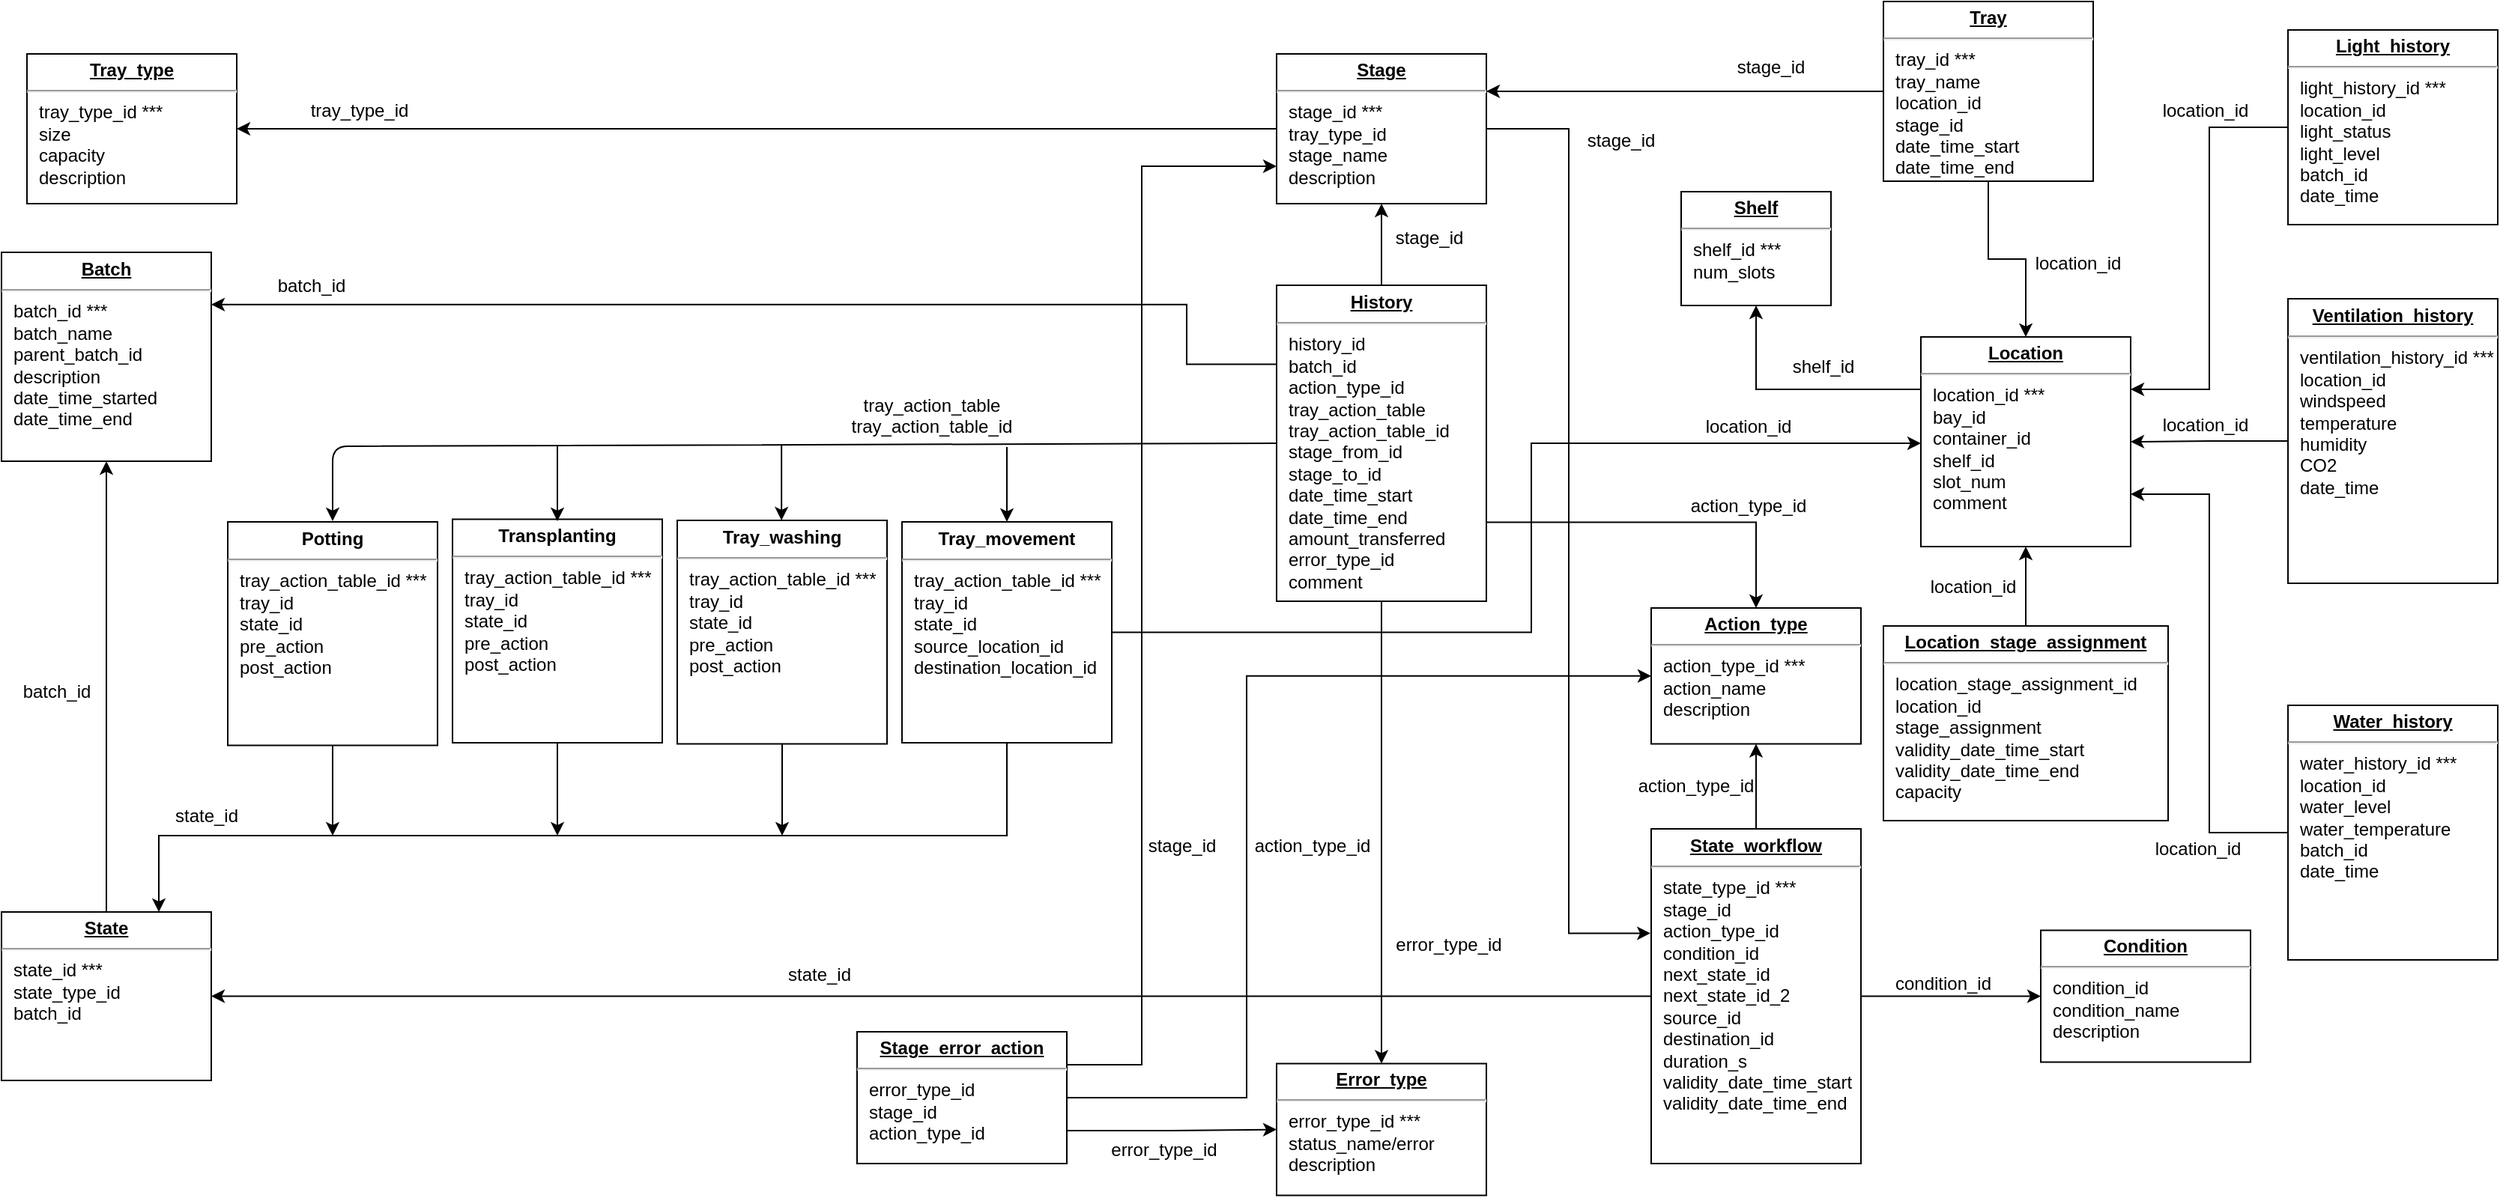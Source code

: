 <mxfile version="14.7.3" type="device"><diagram name="Page-1" id="a7904f86-f2b4-8e86-fa97-74104820619b"><mxGraphModel dx="1662" dy="737" grid="1" gridSize="10" guides="1" tooltips="1" connect="1" arrows="1" fold="1" page="1" pageScale="1" pageWidth="1100" pageHeight="850" background="#ffffff" math="0" shadow="0"><root><mxCell id="0"/><mxCell id="1" parent="0"/><mxCell id="24794b860abc3c2d-1" value="&lt;p style=&quot;margin: 0px ; margin-top: 4px ; text-align: center ; text-decoration: underline&quot;&gt;&lt;b&gt;Batch&lt;/b&gt;&lt;/p&gt;&lt;hr&gt;&lt;p style=&quot;margin: 0px ; margin-left: 8px&quot;&gt;batch_id ***&lt;br&gt;batch_name&lt;br&gt;parent_batch_id&lt;/p&gt;&lt;p style=&quot;margin: 0px ; margin-left: 8px&quot;&gt;&lt;span&gt;description&lt;/span&gt;&lt;br&gt;&lt;/p&gt;&lt;p style=&quot;margin: 0px ; margin-left: 8px&quot;&gt;date_time_started&lt;/p&gt;&lt;p style=&quot;margin: 0px ; margin-left: 8px&quot;&gt;date_time_end&lt;/p&gt;" style="verticalAlign=top;align=left;overflow=fill;fontSize=12;fontFamily=Helvetica;html=1;rounded=0;shadow=0;comic=0;labelBackgroundColor=none;strokeWidth=1" parent="1" vertex="1"><mxGeometry x="49" y="260.5" width="140" height="139.5" as="geometry"/></mxCell><mxCell id="24794b860abc3c2d-17" value="&lt;p style=&quot;margin: 0px ; margin-top: 4px ; text-align: center ; text-decoration: underline&quot;&gt;&lt;b&gt;Tray_type&lt;/b&gt;&lt;/p&gt;&lt;hr&gt;&lt;p style=&quot;margin: 0px ; margin-left: 8px&quot;&gt;tray_type_id ***&lt;br&gt;size&lt;/p&gt;&lt;p style=&quot;margin: 0px ; margin-left: 8px&quot;&gt;capacity&lt;br&gt;description&lt;/p&gt;&lt;p style=&quot;margin: 0px ; margin-left: 8px&quot;&gt;&lt;br&gt;&lt;/p&gt;" style="verticalAlign=top;align=left;overflow=fill;fontSize=12;fontFamily=Helvetica;html=1;rounded=0;shadow=0;comic=0;labelBackgroundColor=none;strokeWidth=1" parent="1" vertex="1"><mxGeometry x="66" y="128" width="140" height="100" as="geometry"/></mxCell><mxCell id="ped6waNMPXb0ZNZCsmnn-5" style="edgeStyle=orthogonalEdgeStyle;rounded=0;orthogonalLoop=1;jettySize=auto;html=1;exitX=0;exitY=0.5;exitDx=0;exitDy=0;entryX=1;entryY=0.5;entryDx=0;entryDy=0;" parent="1" source="24794b860abc3c2d-19" target="24794b860abc3c2d-17" edge="1"><mxGeometry relative="1" as="geometry"/></mxCell><mxCell id="QEcD29IbiEaPWwG-I_kp-25" style="edgeStyle=orthogonalEdgeStyle;rounded=0;orthogonalLoop=1;jettySize=auto;html=1;exitX=1;exitY=0.5;exitDx=0;exitDy=0;entryX=-0.003;entryY=0.312;entryDx=0;entryDy=0;entryPerimeter=0;" parent="1" source="24794b860abc3c2d-19" target="QEcD29IbiEaPWwG-I_kp-4" edge="1"><mxGeometry relative="1" as="geometry"/></mxCell><mxCell id="24794b860abc3c2d-19" value="&lt;p style=&quot;margin: 0px ; margin-top: 4px ; text-align: center ; text-decoration: underline&quot;&gt;&lt;b&gt;Stage&lt;/b&gt;&lt;/p&gt;&lt;hr&gt;&lt;p style=&quot;margin: 0px ; margin-left: 8px&quot;&gt;stage_id ***&lt;/p&gt;&lt;p style=&quot;margin: 0px ; margin-left: 8px&quot;&gt;tray_type_id&lt;/p&gt;&lt;p style=&quot;margin: 0px ; margin-left: 8px&quot;&gt;stage_name&lt;/p&gt;&lt;p style=&quot;margin: 0px ; margin-left: 8px&quot;&gt;&lt;span&gt;description&lt;/span&gt;&lt;br&gt;&lt;/p&gt;&lt;p style=&quot;margin: 0px ; margin-left: 8px&quot;&gt;&lt;br&gt;&lt;/p&gt;" style="verticalAlign=top;align=left;overflow=fill;fontSize=12;fontFamily=Helvetica;html=1;rounded=0;shadow=0;comic=0;labelBackgroundColor=none;strokeWidth=1" parent="1" vertex="1"><mxGeometry x="900" y="128" width="140" height="100" as="geometry"/></mxCell><mxCell id="24794b860abc3c2d-22" value="&lt;p style=&quot;margin: 0px ; margin-top: 4px ; text-align: center ; text-decoration: underline&quot;&gt;&lt;b&gt;Error_type&lt;/b&gt;&lt;/p&gt;&lt;hr&gt;&lt;p style=&quot;margin: 0px ; margin-left: 8px&quot;&gt;error_type_id ***&lt;br&gt;status_name/error&lt;br&gt;description&lt;/p&gt;" style="verticalAlign=top;align=left;overflow=fill;fontSize=12;fontFamily=Helvetica;html=1;rounded=0;shadow=0;comic=0;labelBackgroundColor=none;strokeWidth=1" parent="1" vertex="1"><mxGeometry x="900" y="802.25" width="140" height="88" as="geometry"/></mxCell><mxCell id="ped6waNMPXb0ZNZCsmnn-7" style="edgeStyle=orthogonalEdgeStyle;rounded=0;orthogonalLoop=1;jettySize=auto;html=1;exitX=0.5;exitY=1;exitDx=0;exitDy=0;entryX=0.5;entryY=0;entryDx=0;entryDy=0;" parent="1" source="24794b860abc3c2d-23" target="24794b860abc3c2d-22" edge="1"><mxGeometry relative="1" as="geometry"/></mxCell><mxCell id="ped6waNMPXb0ZNZCsmnn-9" style="edgeStyle=orthogonalEdgeStyle;rounded=0;orthogonalLoop=1;jettySize=auto;html=1;exitX=1;exitY=0.75;exitDx=0;exitDy=0;entryX=0.5;entryY=0;entryDx=0;entryDy=0;" parent="1" source="24794b860abc3c2d-23" target="ped6waNMPXb0ZNZCsmnn-6" edge="1"><mxGeometry relative="1" as="geometry"/></mxCell><mxCell id="ped6waNMPXb0ZNZCsmnn-19" style="edgeStyle=orthogonalEdgeStyle;rounded=0;orthogonalLoop=1;jettySize=auto;html=1;exitX=0.5;exitY=0;exitDx=0;exitDy=0;entryX=0.5;entryY=1;entryDx=0;entryDy=0;" parent="1" source="24794b860abc3c2d-23" target="24794b860abc3c2d-19" edge="1"><mxGeometry relative="1" as="geometry"/></mxCell><mxCell id="ped6waNMPXb0ZNZCsmnn-37" style="edgeStyle=orthogonalEdgeStyle;rounded=0;orthogonalLoop=1;jettySize=auto;html=1;exitX=0;exitY=0.25;exitDx=0;exitDy=0;entryX=1;entryY=0.25;entryDx=0;entryDy=0;" parent="1" source="24794b860abc3c2d-23" target="24794b860abc3c2d-1" edge="1"><mxGeometry relative="1" as="geometry"><Array as="points"><mxPoint x="840" y="335"/><mxPoint x="840" y="295"/></Array></mxGeometry></mxCell><mxCell id="24794b860abc3c2d-23" value="&lt;p style=&quot;margin: 0px ; margin-top: 4px ; text-align: center ; text-decoration: underline&quot;&gt;&lt;b&gt;History&lt;/b&gt;&lt;/p&gt;&lt;hr&gt;&lt;p style=&quot;margin: 0px ; margin-left: 8px&quot;&gt;history_id&lt;/p&gt;&lt;p style=&quot;margin: 0px ; margin-left: 8px&quot;&gt;batch_id&lt;/p&gt;&lt;p style=&quot;margin: 0px ; margin-left: 8px&quot;&gt;action_type_id&lt;/p&gt;&lt;p style=&quot;margin: 0px ; margin-left: 8px&quot;&gt;tray_action_table&lt;/p&gt;&lt;p style=&quot;margin: 0px 0px 0px 8px&quot;&gt;&lt;span&gt;tray_action_table_id&lt;/span&gt;&lt;/p&gt;&lt;p style=&quot;margin: 0px 0px 0px 8px&quot;&gt;&lt;span&gt;stage_from_id&lt;/span&gt;&lt;br&gt;&lt;/p&gt;&lt;p style=&quot;margin: 0px 0px 0px 8px&quot;&gt;stage_to_id&lt;/p&gt;&lt;p style=&quot;margin: 0px ; margin-left: 8px&quot;&gt;&lt;span&gt;date_time_start&lt;/span&gt;&lt;br&gt;&lt;/p&gt;&lt;p style=&quot;margin: 0px ; margin-left: 8px&quot;&gt;date_time_end&lt;br&gt;&lt;/p&gt;&lt;p style=&quot;margin: 0px ; margin-left: 8px&quot;&gt;amount_transferred&lt;/p&gt;&lt;p style=&quot;margin: 0px ; margin-left: 8px&quot;&gt;error_type_id&lt;/p&gt;&lt;p style=&quot;margin: 0px ; margin-left: 8px&quot;&gt;comment&lt;/p&gt;&lt;p style=&quot;margin: 0px ; margin-left: 8px&quot;&gt;&lt;br&gt;&lt;/p&gt;&lt;p style=&quot;margin: 0px ; margin-left: 8px&quot;&gt;&lt;br&gt;&lt;/p&gt;&lt;p style=&quot;margin: 0px ; margin-left: 8px&quot;&gt;&lt;br&gt;&lt;/p&gt;" style="verticalAlign=top;align=left;overflow=fill;fontSize=12;fontFamily=Helvetica;html=1;rounded=0;shadow=0;comic=0;labelBackgroundColor=none;strokeWidth=1" parent="1" vertex="1"><mxGeometry x="900" y="282.5" width="140" height="211" as="geometry"/></mxCell><mxCell id="ped6waNMPXb0ZNZCsmnn-18" style="edgeStyle=orthogonalEdgeStyle;rounded=0;orthogonalLoop=1;jettySize=auto;html=1;exitX=0;exitY=0.5;exitDx=0;exitDy=0;entryX=1;entryY=0.75;entryDx=0;entryDy=0;" parent="1" source="24794b860abc3c2d-26" target="ped6waNMPXb0ZNZCsmnn-15" edge="1"><mxGeometry relative="1" as="geometry"/></mxCell><mxCell id="24794b860abc3c2d-26" value="&lt;p style=&quot;margin: 0px ; margin-top: 4px ; text-align: center ; text-decoration: underline&quot;&gt;&lt;b&gt;Water_history&lt;/b&gt;&lt;/p&gt;&lt;hr&gt;&lt;p style=&quot;margin: 0px ; margin-left: 8px&quot;&gt;water_history_id ***&lt;/p&gt;&lt;p style=&quot;margin: 0px ; margin-left: 8px&quot;&gt;&lt;span&gt;location_id&lt;/span&gt;&lt;/p&gt;&lt;p style=&quot;margin: 0px ; margin-left: 8px&quot;&gt;&lt;span&gt;water_level&lt;/span&gt;&lt;br&gt;&lt;/p&gt;&lt;p style=&quot;margin: 0px ; margin-left: 8px&quot;&gt;water_temperature&lt;/p&gt;&lt;p style=&quot;margin: 0px ; margin-left: 8px&quot;&gt;batch_id&lt;/p&gt;&lt;p style=&quot;margin: 0px ; margin-left: 8px&quot;&gt;date_time&lt;/p&gt;&lt;p style=&quot;margin: 0px ; margin-left: 8px&quot;&gt;&lt;br&gt;&lt;/p&gt;" style="verticalAlign=top;align=left;overflow=fill;fontSize=12;fontFamily=Helvetica;html=1;rounded=0;shadow=0;comic=0;labelBackgroundColor=none;strokeWidth=1" parent="1" vertex="1"><mxGeometry x="1575" y="563" width="140" height="170" as="geometry"/></mxCell><mxCell id="ped6waNMPXb0ZNZCsmnn-17" style="edgeStyle=orthogonalEdgeStyle;rounded=0;orthogonalLoop=1;jettySize=auto;html=1;exitX=0;exitY=0.5;exitDx=0;exitDy=0;" parent="1" source="24794b860abc3c2d-29" target="ped6waNMPXb0ZNZCsmnn-15" edge="1"><mxGeometry relative="1" as="geometry"/></mxCell><mxCell id="24794b860abc3c2d-29" value="&lt;p style=&quot;margin: 0px ; margin-top: 4px ; text-align: center ; text-decoration: underline&quot;&gt;&lt;b&gt;Ventilation_history&lt;/b&gt;&lt;/p&gt;&lt;hr&gt;&lt;p style=&quot;margin: 0px ; margin-left: 8px&quot;&gt;ventilation_history_id ***&lt;/p&gt;&lt;p style=&quot;margin: 0px ; margin-left: 8px&quot;&gt;location_id&lt;/p&gt;&lt;p style=&quot;margin: 0px ; margin-left: 8px&quot;&gt;&lt;span&gt;windspeed&lt;/span&gt;&lt;br&gt;&lt;/p&gt;&lt;p style=&quot;margin: 0px ; margin-left: 8px&quot;&gt;temperature&lt;br&gt;&lt;/p&gt;&lt;p style=&quot;margin: 0px ; margin-left: 8px&quot;&gt;humidity&lt;br&gt;&lt;/p&gt;&lt;p style=&quot;margin: 0px ; margin-left: 8px&quot;&gt;CO2&lt;br&gt;&lt;/p&gt;&lt;p style=&quot;margin: 0px ; margin-left: 8px&quot;&gt;date_time&lt;/p&gt;&lt;p style=&quot;margin: 0px ; margin-left: 8px&quot;&gt;&lt;br&gt;&lt;/p&gt;&lt;p style=&quot;margin: 0px ; margin-left: 8px&quot;&gt;&lt;br&gt;&lt;/p&gt;" style="verticalAlign=top;align=left;overflow=fill;fontSize=12;fontFamily=Helvetica;html=1;rounded=0;shadow=0;comic=0;labelBackgroundColor=none;strokeWidth=1" parent="1" vertex="1"><mxGeometry x="1575" y="291.5" width="140" height="190" as="geometry"/></mxCell><mxCell id="ped6waNMPXb0ZNZCsmnn-16" style="edgeStyle=orthogonalEdgeStyle;rounded=0;orthogonalLoop=1;jettySize=auto;html=1;exitX=0;exitY=0.5;exitDx=0;exitDy=0;entryX=1;entryY=0.25;entryDx=0;entryDy=0;" parent="1" source="ped6waNMPXb0ZNZCsmnn-1" target="ped6waNMPXb0ZNZCsmnn-15" edge="1"><mxGeometry relative="1" as="geometry"/></mxCell><mxCell id="ped6waNMPXb0ZNZCsmnn-1" value="&lt;p style=&quot;margin: 0px ; margin-top: 4px ; text-align: center ; text-decoration: underline&quot;&gt;&lt;b&gt;Light_history&lt;/b&gt;&lt;/p&gt;&lt;hr&gt;&lt;p style=&quot;margin: 0px ; margin-left: 8px&quot;&gt;light_history_id ***&lt;/p&gt;&lt;p style=&quot;margin: 0px ; margin-left: 8px&quot;&gt;&lt;span&gt;location_id&lt;/span&gt;&lt;/p&gt;&lt;p style=&quot;margin: 0px ; margin-left: 8px&quot;&gt;&lt;span&gt;light_status&lt;/span&gt;&lt;/p&gt;&lt;p style=&quot;margin: 0px ; margin-left: 8px&quot;&gt;&lt;span&gt;light_level&lt;/span&gt;&lt;br&gt;&lt;/p&gt;&lt;p style=&quot;margin: 0px ; margin-left: 8px&quot;&gt;batch_id&lt;/p&gt;&lt;p style=&quot;margin: 0px ; margin-left: 8px&quot;&gt;date_time&lt;/p&gt;" style="verticalAlign=top;align=left;overflow=fill;fontSize=12;fontFamily=Helvetica;html=1;rounded=0;shadow=0;comic=0;labelBackgroundColor=none;strokeWidth=1" parent="1" vertex="1"><mxGeometry x="1575" y="112" width="140" height="130" as="geometry"/></mxCell><mxCell id="ped6waNMPXb0ZNZCsmnn-6" value="&lt;p style=&quot;margin: 0px ; margin-top: 4px ; text-align: center ; text-decoration: underline&quot;&gt;&lt;b&gt;Action_type&lt;/b&gt;&lt;/p&gt;&lt;hr&gt;&lt;p style=&quot;margin: 0px ; margin-left: 8px&quot;&gt;action_type_id ***&lt;/p&gt;&lt;p style=&quot;margin: 0px ; margin-left: 8px&quot;&gt;action_name&lt;/p&gt;&lt;p style=&quot;margin: 0px ; margin-left: 8px&quot;&gt;description&lt;br&gt;&lt;/p&gt;&lt;p style=&quot;margin: 0px ; margin-left: 8px&quot;&gt;&lt;br&gt;&lt;/p&gt;&lt;p style=&quot;margin: 0px 0px 0px 8px&quot;&gt;&lt;br&gt;&lt;/p&gt;" style="verticalAlign=top;align=left;overflow=fill;fontSize=12;fontFamily=Helvetica;html=1;rounded=0;shadow=0;comic=0;labelBackgroundColor=none;strokeWidth=1" parent="1" vertex="1"><mxGeometry x="1150" y="498" width="140" height="90.75" as="geometry"/></mxCell><mxCell id="NLjvE_1UuNC0Cz67aT8G-4" style="edgeStyle=orthogonalEdgeStyle;rounded=0;orthogonalLoop=1;jettySize=auto;html=1;exitX=0;exitY=0.25;exitDx=0;exitDy=0;entryX=0.5;entryY=1;entryDx=0;entryDy=0;" parent="1" source="ped6waNMPXb0ZNZCsmnn-15" target="NLjvE_1UuNC0Cz67aT8G-1" edge="1"><mxGeometry relative="1" as="geometry"/></mxCell><mxCell id="ped6waNMPXb0ZNZCsmnn-15" value="&lt;p style=&quot;margin: 0px ; margin-top: 4px ; text-align: center ; text-decoration: underline&quot;&gt;&lt;b&gt;Location&lt;/b&gt;&lt;/p&gt;&lt;hr&gt;&lt;p style=&quot;margin: 0px ; margin-left: 8px&quot;&gt;location_id ***&lt;br&gt;bay_id&lt;/p&gt;&lt;p style=&quot;margin: 0px ; margin-left: 8px&quot;&gt;container_id&lt;br&gt;shelf_id&lt;/p&gt;&lt;p style=&quot;margin: 0px ; margin-left: 8px&quot;&gt;slot_num&lt;/p&gt;&lt;p style=&quot;margin: 0px ; margin-left: 8px&quot;&gt;comment&lt;/p&gt;&lt;p style=&quot;margin: 0px ; margin-left: 8px&quot;&gt;&lt;br&gt;&lt;/p&gt;&lt;p style=&quot;margin: 0px ; margin-left: 8px&quot;&gt;&lt;br&gt;&lt;/p&gt;" style="verticalAlign=top;align=left;overflow=fill;fontSize=12;fontFamily=Helvetica;html=1;rounded=0;shadow=0;comic=0;labelBackgroundColor=none;strokeWidth=1" parent="1" vertex="1"><mxGeometry x="1330" y="317" width="140" height="140" as="geometry"/></mxCell><mxCell id="ped6waNMPXb0ZNZCsmnn-22" value="tray_type_id" style="text;html=1;strokeColor=none;fillColor=none;align=center;verticalAlign=middle;whiteSpace=wrap;rounded=0;" parent="1" vertex="1"><mxGeometry x="268" y="155.5" width="40" height="20" as="geometry"/></mxCell><mxCell id="ped6waNMPXb0ZNZCsmnn-23" value="stage_id" style="text;html=1;strokeColor=none;fillColor=none;align=center;verticalAlign=middle;whiteSpace=wrap;rounded=0;" parent="1" vertex="1"><mxGeometry x="977" y="241" width="50" height="20" as="geometry"/></mxCell><mxCell id="ped6waNMPXb0ZNZCsmnn-24" value="batch_id" style="text;html=1;strokeColor=none;fillColor=none;align=center;verticalAlign=middle;whiteSpace=wrap;rounded=0;" parent="1" vertex="1"><mxGeometry x="231" y="272.5" width="50" height="20" as="geometry"/></mxCell><mxCell id="ped6waNMPXb0ZNZCsmnn-25" value="location_id" style="text;html=1;strokeColor=none;fillColor=none;align=center;verticalAlign=middle;whiteSpace=wrap;rounded=0;" parent="1" vertex="1"><mxGeometry x="1190" y="367" width="50" height="20" as="geometry"/></mxCell><mxCell id="ped6waNMPXb0ZNZCsmnn-26" value="error_type_id" style="text;html=1;strokeColor=none;fillColor=none;align=center;verticalAlign=middle;whiteSpace=wrap;rounded=0;" parent="1" vertex="1"><mxGeometry x="990" y="713.25" width="50" height="20" as="geometry"/></mxCell><mxCell id="ped6waNMPXb0ZNZCsmnn-27" value="action_type_id" style="text;html=1;strokeColor=none;fillColor=none;align=center;verticalAlign=middle;whiteSpace=wrap;rounded=0;" parent="1" vertex="1"><mxGeometry x="1190" y="419.5" width="50" height="20" as="geometry"/></mxCell><mxCell id="ped6waNMPXb0ZNZCsmnn-28" value="location_id" style="text;html=1;strokeColor=none;fillColor=none;align=center;verticalAlign=middle;whiteSpace=wrap;rounded=0;" parent="1" vertex="1"><mxGeometry x="1495" y="155.5" width="50" height="20" as="geometry"/></mxCell><mxCell id="ped6waNMPXb0ZNZCsmnn-29" value="location_id" style="text;html=1;strokeColor=none;fillColor=none;align=center;verticalAlign=middle;whiteSpace=wrap;rounded=0;" parent="1" vertex="1"><mxGeometry x="1495" y="365.5" width="50" height="20" as="geometry"/></mxCell><mxCell id="ped6waNMPXb0ZNZCsmnn-30" value="location_id" style="text;html=1;strokeColor=none;fillColor=none;align=center;verticalAlign=middle;whiteSpace=wrap;rounded=0;" parent="1" vertex="1"><mxGeometry x="1490" y="649" width="50" height="20" as="geometry"/></mxCell><mxCell id="QEcD29IbiEaPWwG-I_kp-12" style="edgeStyle=orthogonalEdgeStyle;rounded=0;orthogonalLoop=1;jettySize=auto;html=1;exitX=0.5;exitY=0;exitDx=0;exitDy=0;entryX=0.5;entryY=1;entryDx=0;entryDy=0;" parent="1" source="QEcD29IbiEaPWwG-I_kp-2" target="24794b860abc3c2d-1" edge="1"><mxGeometry relative="1" as="geometry"/></mxCell><mxCell id="QEcD29IbiEaPWwG-I_kp-2" value="&lt;p style=&quot;margin: 0px ; margin-top: 4px ; text-align: center ; text-decoration: underline&quot;&gt;&lt;b&gt;State&lt;/b&gt;&lt;/p&gt;&lt;hr&gt;&lt;p style=&quot;margin: 0px ; margin-left: 8px&quot;&gt;state_id ***&lt;/p&gt;&lt;p style=&quot;margin: 0px ; margin-left: 8px&quot;&gt;&lt;span&gt;state_type_id&lt;/span&gt;&lt;br&gt;&lt;/p&gt;&lt;p style=&quot;margin: 0px ; margin-left: 8px&quot;&gt;batch_id&amp;nbsp;&lt;br&gt;&lt;br&gt;&lt;/p&gt;" style="verticalAlign=top;align=left;overflow=fill;fontSize=12;fontFamily=Helvetica;html=1;rounded=0;shadow=0;comic=0;labelBackgroundColor=none;strokeWidth=1" parent="1" vertex="1"><mxGeometry x="49" y="701" width="140" height="112.5" as="geometry"/></mxCell><mxCell id="QEcD29IbiEaPWwG-I_kp-10" style="edgeStyle=orthogonalEdgeStyle;rounded=0;orthogonalLoop=1;jettySize=auto;html=1;exitX=0.5;exitY=0;exitDx=0;exitDy=0;entryX=0.5;entryY=1;entryDx=0;entryDy=0;" parent="1" source="QEcD29IbiEaPWwG-I_kp-4" target="ped6waNMPXb0ZNZCsmnn-6" edge="1"><mxGeometry relative="1" as="geometry"/></mxCell><mxCell id="QEcD29IbiEaPWwG-I_kp-24" style="edgeStyle=orthogonalEdgeStyle;rounded=0;orthogonalLoop=1;jettySize=auto;html=1;exitX=0;exitY=0.5;exitDx=0;exitDy=0;entryX=1;entryY=0.5;entryDx=0;entryDy=0;" parent="1" source="QEcD29IbiEaPWwG-I_kp-4" target="QEcD29IbiEaPWwG-I_kp-2" edge="1"><mxGeometry relative="1" as="geometry"/></mxCell><mxCell id="oFYC7wJJ6v2DS2sO3Bi1-7" style="edgeStyle=orthogonalEdgeStyle;rounded=0;orthogonalLoop=1;jettySize=auto;html=1;exitX=1;exitY=0.5;exitDx=0;exitDy=0;entryX=0;entryY=0.5;entryDx=0;entryDy=0;" parent="1" source="QEcD29IbiEaPWwG-I_kp-4" target="oFYC7wJJ6v2DS2sO3Bi1-6" edge="1"><mxGeometry relative="1" as="geometry"/></mxCell><mxCell id="QEcD29IbiEaPWwG-I_kp-4" value="&lt;p style=&quot;margin: 0px ; margin-top: 4px ; text-align: center ; text-decoration: underline&quot;&gt;&lt;b&gt;State_workflow&lt;/b&gt;&lt;/p&gt;&lt;hr&gt;&lt;p style=&quot;margin: 0px ; margin-left: 8px&quot;&gt;&lt;span&gt;state_type_id ***&lt;/span&gt;&lt;br&gt;&lt;/p&gt;&lt;p style=&quot;margin: 0px ; margin-left: 8px&quot;&gt;stage_id&lt;/p&gt;&lt;p style=&quot;margin: 0px ; margin-left: 8px&quot;&gt;action_type_id&lt;/p&gt;&lt;p style=&quot;margin: 0px ; margin-left: 8px&quot;&gt;condition_id&lt;/p&gt;&lt;p style=&quot;margin: 0px ; margin-left: 8px&quot;&gt;next_state_id&lt;/p&gt;&lt;p style=&quot;margin: 0px ; margin-left: 8px&quot;&gt;next_state_id_2&lt;/p&gt;&lt;p style=&quot;margin: 0px ; margin-left: 8px&quot;&gt;&lt;span&gt;source_id&lt;/span&gt;&lt;br&gt;&lt;/p&gt;&lt;p style=&quot;margin: 0px ; margin-left: 8px&quot;&gt;destination_id&lt;/p&gt;&lt;p style=&quot;margin: 0px ; margin-left: 8px&quot;&gt;duration_s&lt;br&gt;&lt;/p&gt;&lt;p style=&quot;margin: 0px ; margin-left: 8px&quot;&gt;validity_date_time_start&lt;/p&gt;&lt;p style=&quot;margin: 0px ; margin-left: 8px&quot;&gt;validity_date_time_end&lt;/p&gt;" style="verticalAlign=top;align=left;overflow=fill;fontSize=12;fontFamily=Helvetica;html=1;rounded=0;shadow=0;comic=0;labelBackgroundColor=none;strokeWidth=1" parent="1" vertex="1"><mxGeometry x="1150" y="645.5" width="140" height="223.5" as="geometry"/></mxCell><mxCell id="LmNpcolW8GbGLYf9mwsk-27" style="edgeStyle=orthogonalEdgeStyle;rounded=0;orthogonalLoop=1;jettySize=auto;html=1;exitX=0.5;exitY=0;exitDx=0;exitDy=0;entryX=0.5;entryY=1;entryDx=0;entryDy=0;" parent="1" source="QEcD29IbiEaPWwG-I_kp-5" target="ped6waNMPXb0ZNZCsmnn-15" edge="1"><mxGeometry relative="1" as="geometry"/></mxCell><mxCell id="QEcD29IbiEaPWwG-I_kp-5" value="&lt;p style=&quot;margin: 0px ; margin-top: 4px ; text-align: center ; text-decoration: underline&quot;&gt;&lt;b&gt;Location_stage_assignment&lt;/b&gt;&lt;/p&gt;&lt;hr&gt;&lt;p style=&quot;margin: 0px ; margin-left: 8px&quot;&gt;location_stage_assignment_id&lt;/p&gt;&lt;p style=&quot;margin: 0px ; margin-left: 8px&quot;&gt;location_id&amp;nbsp;&lt;/p&gt;&lt;p style=&quot;margin: 0px ; margin-left: 8px&quot;&gt;&lt;span&gt;stage_assignment&lt;/span&gt;&lt;br&gt;&lt;/p&gt;&lt;p style=&quot;margin: 0px ; margin-left: 8px&quot;&gt;validity_date_time_start&lt;/p&gt;&lt;p style=&quot;margin: 0px ; margin-left: 8px&quot;&gt;validity_date_time_end&lt;/p&gt;&lt;p style=&quot;margin: 0px ; margin-left: 8px&quot;&gt;capacity&lt;/p&gt;&lt;p style=&quot;margin: 0px ; margin-left: 8px&quot;&gt;&lt;br&gt;&lt;/p&gt;" style="verticalAlign=top;align=left;overflow=fill;fontSize=12;fontFamily=Helvetica;html=1;rounded=0;shadow=0;comic=0;labelBackgroundColor=none;strokeWidth=1" parent="1" vertex="1"><mxGeometry x="1305" y="510" width="190" height="130" as="geometry"/></mxCell><mxCell id="QEcD29IbiEaPWwG-I_kp-11" value="action_type_id" style="text;html=1;strokeColor=none;fillColor=none;align=center;verticalAlign=middle;whiteSpace=wrap;rounded=0;" parent="1" vertex="1"><mxGeometry x="1160" y="607" width="40" height="20" as="geometry"/></mxCell><mxCell id="QEcD29IbiEaPWwG-I_kp-13" value="batch_id" style="text;html=1;strokeColor=none;fillColor=none;align=center;verticalAlign=middle;whiteSpace=wrap;rounded=0;" parent="1" vertex="1"><mxGeometry x="66" y="544" width="40" height="20" as="geometry"/></mxCell><mxCell id="xYenwDcR7UzdaK9fupIm-1" style="edgeStyle=orthogonalEdgeStyle;rounded=0;orthogonalLoop=1;jettySize=auto;html=1;exitX=0.5;exitY=1;exitDx=0;exitDy=0;entryX=0.75;entryY=0;entryDx=0;entryDy=0;" parent="1" source="QEcD29IbiEaPWwG-I_kp-18" target="QEcD29IbiEaPWwG-I_kp-2" edge="1"><mxGeometry relative="1" as="geometry"><Array as="points"><mxPoint x="720" y="650"/><mxPoint x="154" y="650"/></Array></mxGeometry></mxCell><mxCell id="4uxZvZph8EBFKWVP-iLD-1" style="edgeStyle=orthogonalEdgeStyle;rounded=0;orthogonalLoop=1;jettySize=auto;html=1;exitX=1;exitY=0.5;exitDx=0;exitDy=0;" parent="1" source="QEcD29IbiEaPWwG-I_kp-18" target="ped6waNMPXb0ZNZCsmnn-15" edge="1"><mxGeometry relative="1" as="geometry"><Array as="points"><mxPoint x="1070" y="514"/><mxPoint x="1070" y="388"/></Array></mxGeometry></mxCell><mxCell id="QEcD29IbiEaPWwG-I_kp-18" value="&lt;p style=&quot;margin: 4px 0px 0px ; text-align: center&quot;&gt;&lt;b&gt;Tray_movement&lt;/b&gt;&lt;/p&gt;&lt;hr&gt;&lt;p style=&quot;margin: 0px 0px 0px 8px&quot;&gt;tray_action_table_id ***&lt;br&gt;&lt;/p&gt;&lt;p style=&quot;margin: 0px 0px 0px 8px&quot;&gt;tray_id&lt;/p&gt;&lt;p style=&quot;margin: 0px 0px 0px 8px&quot;&gt;state_id&lt;/p&gt;&lt;p style=&quot;margin: 0px 0px 0px 8px&quot;&gt;source_location_id&lt;/p&gt;&lt;p style=&quot;margin: 0px 0px 0px 8px&quot;&gt;destination_location_id&lt;/p&gt;&lt;p style=&quot;margin: 0px 0px 0px 8px&quot;&gt;&lt;br&gt;&lt;/p&gt;" style="verticalAlign=top;align=left;overflow=fill;fontSize=12;fontFamily=Helvetica;html=1;rounded=0;shadow=0;comic=0;labelBackgroundColor=none;strokeWidth=1" parent="1" vertex="1"><mxGeometry x="650" y="440.5" width="140" height="147.5" as="geometry"/></mxCell><mxCell id="QEcD29IbiEaPWwG-I_kp-26" value="stage_id" style="text;html=1;strokeColor=none;fillColor=none;align=center;verticalAlign=middle;whiteSpace=wrap;rounded=0;" parent="1" vertex="1"><mxGeometry x="1110" y="175.5" width="40" height="20" as="geometry"/></mxCell><mxCell id="1OuoY8dpYRl1E6Cqjcz2-6" style="edgeStyle=orthogonalEdgeStyle;rounded=0;orthogonalLoop=1;jettySize=auto;html=1;exitX=0;exitY=0.5;exitDx=0;exitDy=0;entryX=1;entryY=0.25;entryDx=0;entryDy=0;" parent="1" source="1OuoY8dpYRl1E6Cqjcz2-3" target="24794b860abc3c2d-19" edge="1"><mxGeometry relative="1" as="geometry"/></mxCell><mxCell id="1OuoY8dpYRl1E6Cqjcz2-10" style="edgeStyle=orthogonalEdgeStyle;rounded=0;orthogonalLoop=1;jettySize=auto;html=1;exitX=0.5;exitY=1;exitDx=0;exitDy=0;entryX=0.5;entryY=0;entryDx=0;entryDy=0;" parent="1" source="1OuoY8dpYRl1E6Cqjcz2-3" target="ped6waNMPXb0ZNZCsmnn-15" edge="1"><mxGeometry relative="1" as="geometry"><mxPoint x="1400" y="212" as="sourcePoint"/></mxGeometry></mxCell><mxCell id="1OuoY8dpYRl1E6Cqjcz2-3" value="&lt;p style=&quot;margin: 0px ; margin-top: 4px ; text-align: center ; text-decoration: underline&quot;&gt;&lt;b&gt;Tray&lt;/b&gt;&lt;/p&gt;&lt;hr&gt;&lt;p style=&quot;margin: 0px ; margin-left: 8px&quot;&gt;&lt;span&gt;tray_id ***&lt;/span&gt;&lt;/p&gt;&lt;p style=&quot;margin: 0px ; margin-left: 8px&quot;&gt;&lt;span&gt;tray_name&lt;/span&gt;&lt;/p&gt;&lt;p style=&quot;margin: 0px ; margin-left: 8px&quot;&gt;&lt;span&gt;location_id&lt;/span&gt;&lt;br&gt;&lt;/p&gt;&lt;p style=&quot;margin: 0px ; margin-left: 8px&quot;&gt;stage_id&lt;/p&gt;&lt;p style=&quot;margin: 0px ; margin-left: 8px&quot;&gt;date_time_start&lt;/p&gt;&lt;p style=&quot;margin: 0px ; margin-left: 8px&quot;&gt;date_time_end&lt;/p&gt;&lt;p style=&quot;margin: 0px ; margin-left: 8px&quot;&gt;&lt;br&gt;&lt;/p&gt;" style="verticalAlign=top;align=left;overflow=fill;fontSize=12;fontFamily=Helvetica;html=1;rounded=0;shadow=0;comic=0;labelBackgroundColor=none;strokeWidth=1" parent="1" vertex="1"><mxGeometry x="1305" y="93" width="140" height="120" as="geometry"/></mxCell><mxCell id="1OuoY8dpYRl1E6Cqjcz2-7" value="location_id" style="text;html=1;strokeColor=none;fillColor=none;align=center;verticalAlign=middle;whiteSpace=wrap;rounded=0;" parent="1" vertex="1"><mxGeometry x="1410" y="258" width="50" height="20" as="geometry"/></mxCell><mxCell id="1OuoY8dpYRl1E6Cqjcz2-8" value="stage_id" style="text;html=1;strokeColor=none;fillColor=none;align=center;verticalAlign=middle;whiteSpace=wrap;rounded=0;" parent="1" vertex="1"><mxGeometry x="1210" y="127" width="40" height="20" as="geometry"/></mxCell><mxCell id="xYenwDcR7UzdaK9fupIm-2" value="state_id" style="text;html=1;strokeColor=none;fillColor=none;align=center;verticalAlign=middle;whiteSpace=wrap;rounded=0;" parent="1" vertex="1"><mxGeometry x="166" y="626.5" width="40" height="20" as="geometry"/></mxCell><mxCell id="NLjvE_1UuNC0Cz67aT8G-1" value="&lt;p style=&quot;margin: 0px ; margin-top: 4px ; text-align: center ; text-decoration: underline&quot;&gt;&lt;b&gt;Shelf&lt;/b&gt;&lt;/p&gt;&lt;hr&gt;&lt;p style=&quot;margin: 0px ; margin-left: 8px&quot;&gt;&lt;span&gt;shelf_id ***&lt;/span&gt;&lt;/p&gt;&lt;p style=&quot;margin: 0px ; margin-left: 8px&quot;&gt;num_slots&lt;/p&gt;&lt;p style=&quot;margin: 0px ; margin-left: 8px&quot;&gt;&lt;br&gt;&lt;/p&gt;" style="verticalAlign=top;align=left;overflow=fill;fontSize=12;fontFamily=Helvetica;html=1;rounded=0;shadow=0;comic=0;labelBackgroundColor=none;strokeWidth=1" parent="1" vertex="1"><mxGeometry x="1170" y="220" width="100" height="76" as="geometry"/></mxCell><mxCell id="NLjvE_1UuNC0Cz67aT8G-3" value="shelf_id" style="text;html=1;strokeColor=none;fillColor=none;align=center;verticalAlign=middle;whiteSpace=wrap;rounded=0;" parent="1" vertex="1"><mxGeometry x="1240" y="326.5" width="50" height="20" as="geometry"/></mxCell><mxCell id="oFYC7wJJ6v2DS2sO3Bi1-6" value="&lt;p style=&quot;margin: 0px ; margin-top: 4px ; text-align: center ; text-decoration: underline&quot;&gt;&lt;b&gt;Condition&lt;/b&gt;&lt;/p&gt;&lt;hr&gt;&lt;p style=&quot;margin: 0px ; margin-left: 8px&quot;&gt;condition_id&lt;/p&gt;&lt;p style=&quot;margin: 0px ; margin-left: 8px&quot;&gt;condition_name&lt;/p&gt;&lt;p style=&quot;margin: 0px ; margin-left: 8px&quot;&gt;description&lt;/p&gt;" style="verticalAlign=top;align=left;overflow=fill;fontSize=12;fontFamily=Helvetica;html=1;rounded=0;shadow=0;comic=0;labelBackgroundColor=none;strokeWidth=1" parent="1" vertex="1"><mxGeometry x="1410" y="713.25" width="140" height="88" as="geometry"/></mxCell><mxCell id="oFYC7wJJ6v2DS2sO3Bi1-8" value="&lt;p style=&quot;margin: 4px 0px 0px ; text-align: center&quot;&gt;&lt;b&gt;Tray_washing&lt;/b&gt;&lt;/p&gt;&lt;hr&gt;&lt;p style=&quot;margin: 0px 0px 0px 8px&quot;&gt;tray_action_table_id ***&lt;br&gt;&lt;/p&gt;&lt;p style=&quot;margin: 0px 0px 0px 8px&quot;&gt;tray_id&lt;/p&gt;&lt;p style=&quot;margin: 0px 0px 0px 8px&quot;&gt;state_id&lt;/p&gt;&lt;p style=&quot;margin: 0px 0px 0px 8px&quot;&gt;&lt;span&gt;pre_action&lt;/span&gt;&lt;br&gt;&lt;/p&gt;&lt;p style=&quot;margin: 0px 0px 0px 8px&quot;&gt;post_action&lt;/p&gt;" style="verticalAlign=top;align=left;overflow=fill;fontSize=12;fontFamily=Helvetica;html=1;rounded=0;shadow=0;comic=0;labelBackgroundColor=none;strokeWidth=1" parent="1" vertex="1"><mxGeometry x="500" y="439.5" width="140" height="149.25" as="geometry"/></mxCell><mxCell id="LmNpcolW8GbGLYf9mwsk-1" value="tray_action_table_id" style="text;html=1;strokeColor=none;fillColor=none;align=center;verticalAlign=middle;whiteSpace=wrap;rounded=0;" parent="1" vertex="1"><mxGeometry x="650" y="366.5" width="40" height="20" as="geometry"/></mxCell><mxCell id="LmNpcolW8GbGLYf9mwsk-2" value="&lt;p style=&quot;margin: 4px 0px 0px ; text-align: center&quot;&gt;&lt;b&gt;Transplanting&lt;/b&gt;&lt;/p&gt;&lt;hr&gt;&lt;p style=&quot;margin: 0px 0px 0px 8px&quot;&gt;tray_action_table_id ***&lt;br&gt;&lt;/p&gt;&lt;p style=&quot;margin: 0px 0px 0px 8px&quot;&gt;tray_id&lt;/p&gt;&lt;p style=&quot;margin: 0px 0px 0px 8px&quot;&gt;state_id&lt;/p&gt;&lt;p style=&quot;margin: 0px 0px 0px 8px&quot;&gt;&lt;span&gt;pre_action&lt;/span&gt;&lt;br&gt;&lt;/p&gt;&lt;p style=&quot;margin: 0px 0px 0px 8px&quot;&gt;post_action&lt;/p&gt;" style="verticalAlign=top;align=left;overflow=fill;fontSize=12;fontFamily=Helvetica;html=1;rounded=0;shadow=0;comic=0;labelBackgroundColor=none;strokeWidth=1" parent="1" vertex="1"><mxGeometry x="350" y="438.75" width="140" height="149.25" as="geometry"/></mxCell><mxCell id="LmNpcolW8GbGLYf9mwsk-9" style="edgeStyle=orthogonalEdgeStyle;rounded=0;orthogonalLoop=1;jettySize=auto;html=1;exitX=0.5;exitY=1;exitDx=0;exitDy=0;" parent="1" source="LmNpcolW8GbGLYf9mwsk-3" edge="1"><mxGeometry relative="1" as="geometry"><mxPoint x="270" y="650" as="targetPoint"/></mxGeometry></mxCell><mxCell id="LmNpcolW8GbGLYf9mwsk-3" value="&lt;p style=&quot;margin: 4px 0px 0px ; text-align: center&quot;&gt;&lt;b&gt;Potting&lt;/b&gt;&lt;/p&gt;&lt;hr&gt;&lt;p style=&quot;margin: 0px 0px 0px 8px&quot;&gt;tray_action_table_id ***&lt;br&gt;&lt;/p&gt;&lt;p style=&quot;margin: 0px 0px 0px 8px&quot;&gt;tray_id&lt;/p&gt;&lt;p style=&quot;margin: 0px 0px 0px 8px&quot;&gt;state_id&lt;/p&gt;&lt;p style=&quot;margin: 0px 0px 0px 8px&quot;&gt;&lt;span&gt;pre_action&lt;/span&gt;&lt;br&gt;&lt;/p&gt;&lt;p style=&quot;margin: 0px 0px 0px 8px&quot;&gt;post_action&lt;/p&gt;" style="verticalAlign=top;align=left;overflow=fill;fontSize=12;fontFamily=Helvetica;html=1;rounded=0;shadow=0;comic=0;labelBackgroundColor=none;strokeWidth=1" parent="1" vertex="1"><mxGeometry x="200" y="440.5" width="140" height="149.25" as="geometry"/></mxCell><mxCell id="LmNpcolW8GbGLYf9mwsk-4" value="" style="endArrow=classic;html=1;exitX=0;exitY=0.5;exitDx=0;exitDy=0;" parent="1" source="24794b860abc3c2d-23" edge="1"><mxGeometry width="50" height="50" relative="1" as="geometry"><mxPoint x="810" y="390" as="sourcePoint"/><mxPoint x="270" y="440" as="targetPoint"/><Array as="points"><mxPoint x="270" y="390"/></Array></mxGeometry></mxCell><mxCell id="LmNpcolW8GbGLYf9mwsk-5" value="" style="endArrow=classic;html=1;" parent="1" edge="1"><mxGeometry width="50" height="50" relative="1" as="geometry"><mxPoint x="420" y="390" as="sourcePoint"/><mxPoint x="420" y="440" as="targetPoint"/></mxGeometry></mxCell><mxCell id="LmNpcolW8GbGLYf9mwsk-6" value="" style="endArrow=classic;html=1;" parent="1" edge="1"><mxGeometry width="50" height="50" relative="1" as="geometry"><mxPoint x="569.58" y="389.5" as="sourcePoint"/><mxPoint x="569.58" y="439.5" as="targetPoint"/></mxGeometry></mxCell><mxCell id="LmNpcolW8GbGLYf9mwsk-7" value="" style="endArrow=classic;html=1;" parent="1" edge="1"><mxGeometry width="50" height="50" relative="1" as="geometry"><mxPoint x="720" y="390.5" as="sourcePoint"/><mxPoint x="720" y="440.5" as="targetPoint"/></mxGeometry></mxCell><mxCell id="LmNpcolW8GbGLYf9mwsk-8" value="tray_action_table" style="text;html=1;strokeColor=none;fillColor=none;align=center;verticalAlign=middle;whiteSpace=wrap;rounded=0;" parent="1" vertex="1"><mxGeometry x="650" y="346.5" width="40" height="32" as="geometry"/></mxCell><mxCell id="LmNpcolW8GbGLYf9mwsk-13" style="edgeStyle=orthogonalEdgeStyle;rounded=0;orthogonalLoop=1;jettySize=auto;html=1;exitX=0.5;exitY=1;exitDx=0;exitDy=0;" parent="1" source="LmNpcolW8GbGLYf9mwsk-2" edge="1"><mxGeometry relative="1" as="geometry"><mxPoint x="420" y="650" as="targetPoint"/><mxPoint x="380" y="609.75" as="sourcePoint"/></mxGeometry></mxCell><mxCell id="LmNpcolW8GbGLYf9mwsk-14" style="edgeStyle=orthogonalEdgeStyle;rounded=0;orthogonalLoop=1;jettySize=auto;html=1;exitX=0.5;exitY=1;exitDx=0;exitDy=0;" parent="1" source="oFYC7wJJ6v2DS2sO3Bi1-8" edge="1"><mxGeometry relative="1" as="geometry"><mxPoint x="570" y="650" as="targetPoint"/><mxPoint x="520" y="598" as="sourcePoint"/></mxGeometry></mxCell><mxCell id="LmNpcolW8GbGLYf9mwsk-17" style="edgeStyle=orthogonalEdgeStyle;rounded=0;orthogonalLoop=1;jettySize=auto;html=1;entryX=0;entryY=0.75;entryDx=0;entryDy=0;exitX=1;exitY=0.25;exitDx=0;exitDy=0;" parent="1" source="LmNpcolW8GbGLYf9mwsk-15" target="24794b860abc3c2d-19" edge="1"><mxGeometry relative="1" as="geometry"><mxPoint x="790" y="800" as="sourcePoint"/><Array as="points"><mxPoint x="810" y="803"/><mxPoint x="810" y="203"/></Array></mxGeometry></mxCell><mxCell id="LmNpcolW8GbGLYf9mwsk-22" style="edgeStyle=orthogonalEdgeStyle;rounded=0;orthogonalLoop=1;jettySize=auto;html=1;exitX=1;exitY=0.5;exitDx=0;exitDy=0;entryX=0;entryY=0.5;entryDx=0;entryDy=0;" parent="1" source="LmNpcolW8GbGLYf9mwsk-15" target="ped6waNMPXb0ZNZCsmnn-6" edge="1"><mxGeometry relative="1" as="geometry"><Array as="points"><mxPoint x="880" y="825"/><mxPoint x="880" y="544"/></Array></mxGeometry></mxCell><mxCell id="LmNpcolW8GbGLYf9mwsk-23" style="edgeStyle=orthogonalEdgeStyle;rounded=0;orthogonalLoop=1;jettySize=auto;html=1;exitX=1;exitY=0.75;exitDx=0;exitDy=0;entryX=0;entryY=0.5;entryDx=0;entryDy=0;" parent="1" source="LmNpcolW8GbGLYf9mwsk-15" target="24794b860abc3c2d-22" edge="1"><mxGeometry relative="1" as="geometry"/></mxCell><mxCell id="LmNpcolW8GbGLYf9mwsk-15" value="&lt;p style=&quot;margin: 0px ; margin-top: 4px ; text-align: center ; text-decoration: underline&quot;&gt;&lt;b&gt;Stage_error_action&lt;/b&gt;&lt;/p&gt;&lt;hr&gt;&lt;p style=&quot;margin: 0px ; margin-left: 8px&quot;&gt;error_type_id&lt;br&gt;stage_id&lt;/p&gt;&lt;p style=&quot;margin: 0px ; margin-left: 8px&quot;&gt;action_type_id&lt;br&gt;&lt;br&gt;&lt;/p&gt;" style="verticalAlign=top;align=left;overflow=fill;fontSize=12;fontFamily=Helvetica;html=1;rounded=0;shadow=0;comic=0;labelBackgroundColor=none;strokeWidth=1" parent="1" vertex="1"><mxGeometry x="620" y="781" width="140" height="88" as="geometry"/></mxCell><mxCell id="LmNpcolW8GbGLYf9mwsk-19" value="error_type_id" style="text;html=1;strokeColor=none;fillColor=none;align=center;verticalAlign=middle;whiteSpace=wrap;rounded=0;" parent="1" vertex="1"><mxGeometry x="800" y="850" width="50" height="20" as="geometry"/></mxCell><mxCell id="LmNpcolW8GbGLYf9mwsk-20" value="stage_id" style="text;html=1;strokeColor=none;fillColor=none;align=center;verticalAlign=middle;whiteSpace=wrap;rounded=0;" parent="1" vertex="1"><mxGeometry x="812" y="646.5" width="50" height="20" as="geometry"/></mxCell><mxCell id="LmNpcolW8GbGLYf9mwsk-24" value="action_type_id" style="text;html=1;strokeColor=none;fillColor=none;align=center;verticalAlign=middle;whiteSpace=wrap;rounded=0;" parent="1" vertex="1"><mxGeometry x="904" y="646.5" width="40" height="20" as="geometry"/></mxCell><mxCell id="LmNpcolW8GbGLYf9mwsk-25" value="condition_id" style="text;html=1;strokeColor=none;fillColor=none;align=center;verticalAlign=middle;whiteSpace=wrap;rounded=0;" parent="1" vertex="1"><mxGeometry x="1320" y="739" width="50" height="20" as="geometry"/></mxCell><mxCell id="LmNpcolW8GbGLYf9mwsk-26" value="location_id" style="text;html=1;strokeColor=none;fillColor=none;align=center;verticalAlign=middle;whiteSpace=wrap;rounded=0;" parent="1" vertex="1"><mxGeometry x="1340" y="473.5" width="50" height="20" as="geometry"/></mxCell><mxCell id="LmNpcolW8GbGLYf9mwsk-29" value="state_id" style="text;html=1;strokeColor=none;fillColor=none;align=center;verticalAlign=middle;whiteSpace=wrap;rounded=0;" parent="1" vertex="1"><mxGeometry x="570" y="733" width="50" height="20" as="geometry"/></mxCell></root></mxGraphModel></diagram></mxfile>